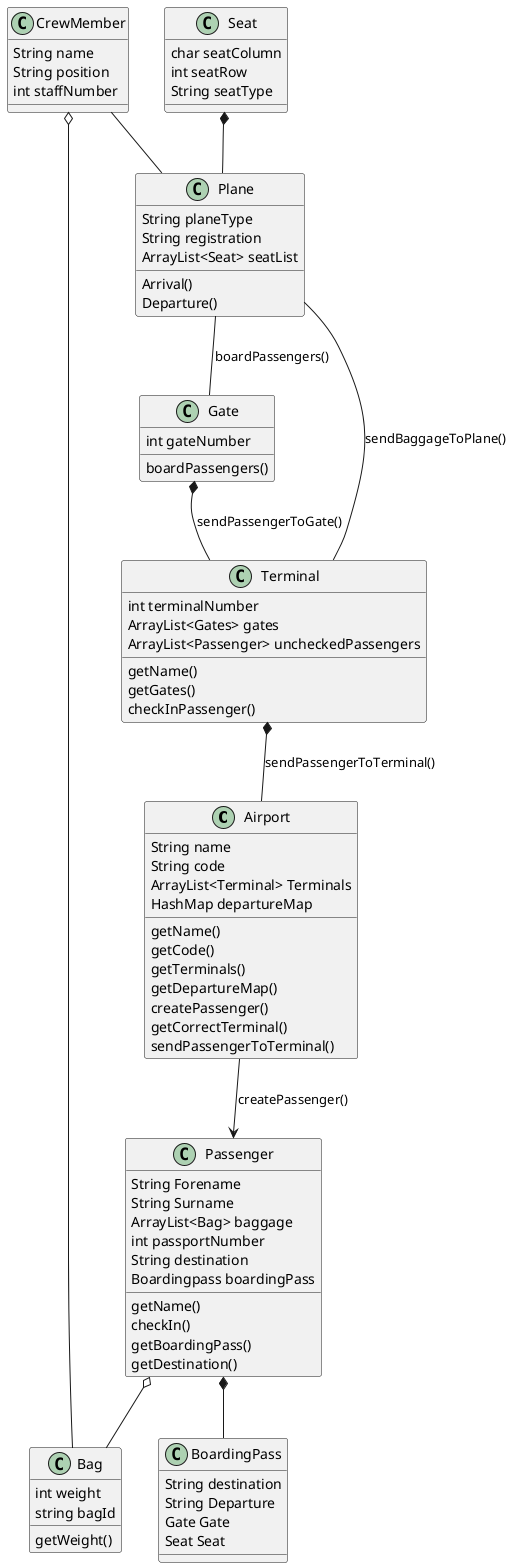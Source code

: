 @startuml Airport
    class Airport {
        String name
        String code
        ArrayList<Terminal> Terminals
        HashMap departureMap
        getName()
        getCode()
        getTerminals()
        getDepartureMap()
        createPassenger()
        getCorrectTerminal()   
        sendPassengerToTerminal()
        }

        class Terminal {
        int terminalNumber
        ArrayList<Gates> gates
        ArrayList<Passenger> uncheckedPassengers
        getName()
        getGates()
        checkInPassenger()
    }
          class Gate {
        int gateNumber
        boardPassengers()
    }  
        class Plane {
        String planeType
        String registration
        ArrayList<Seat> seatList 
        Arrival()
        Departure()
    }
        class Seat {
        char seatColumn
        int seatRow
        String seatType
    }
    class Passenger {
        String Forename
        String Surname
        ArrayList<Bag> baggage 
        int passportNumber
        String destination
        Boardingpass boardingPass
        getName()
        checkIn()
        getBoardingPass()
        getDestination()
    }
    class Bag {
        int weight
        string bagId
        getWeight()
    }
    class BoardingPass {
        String destination
        String Departure
        Gate Gate
        Seat Seat
    }
    class CrewMember {
        String name
        String position
        int staffNumber
    }






    Airport --> Passenger : createPassenger()
    Terminal *-- Airport : sendPassengerToTerminal()
    Gate *-- Terminal  : sendPassengerToGate()
    Passenger o-- Bag
    CrewMember o-- Bag
    Seat *-- Plane
    CrewMember -- Plane
    Plane -- Terminal : sendBaggageToPlane()
    Plane -- Gate : boardPassengers()
    Passenger *-- BoardingPass


    @enduml